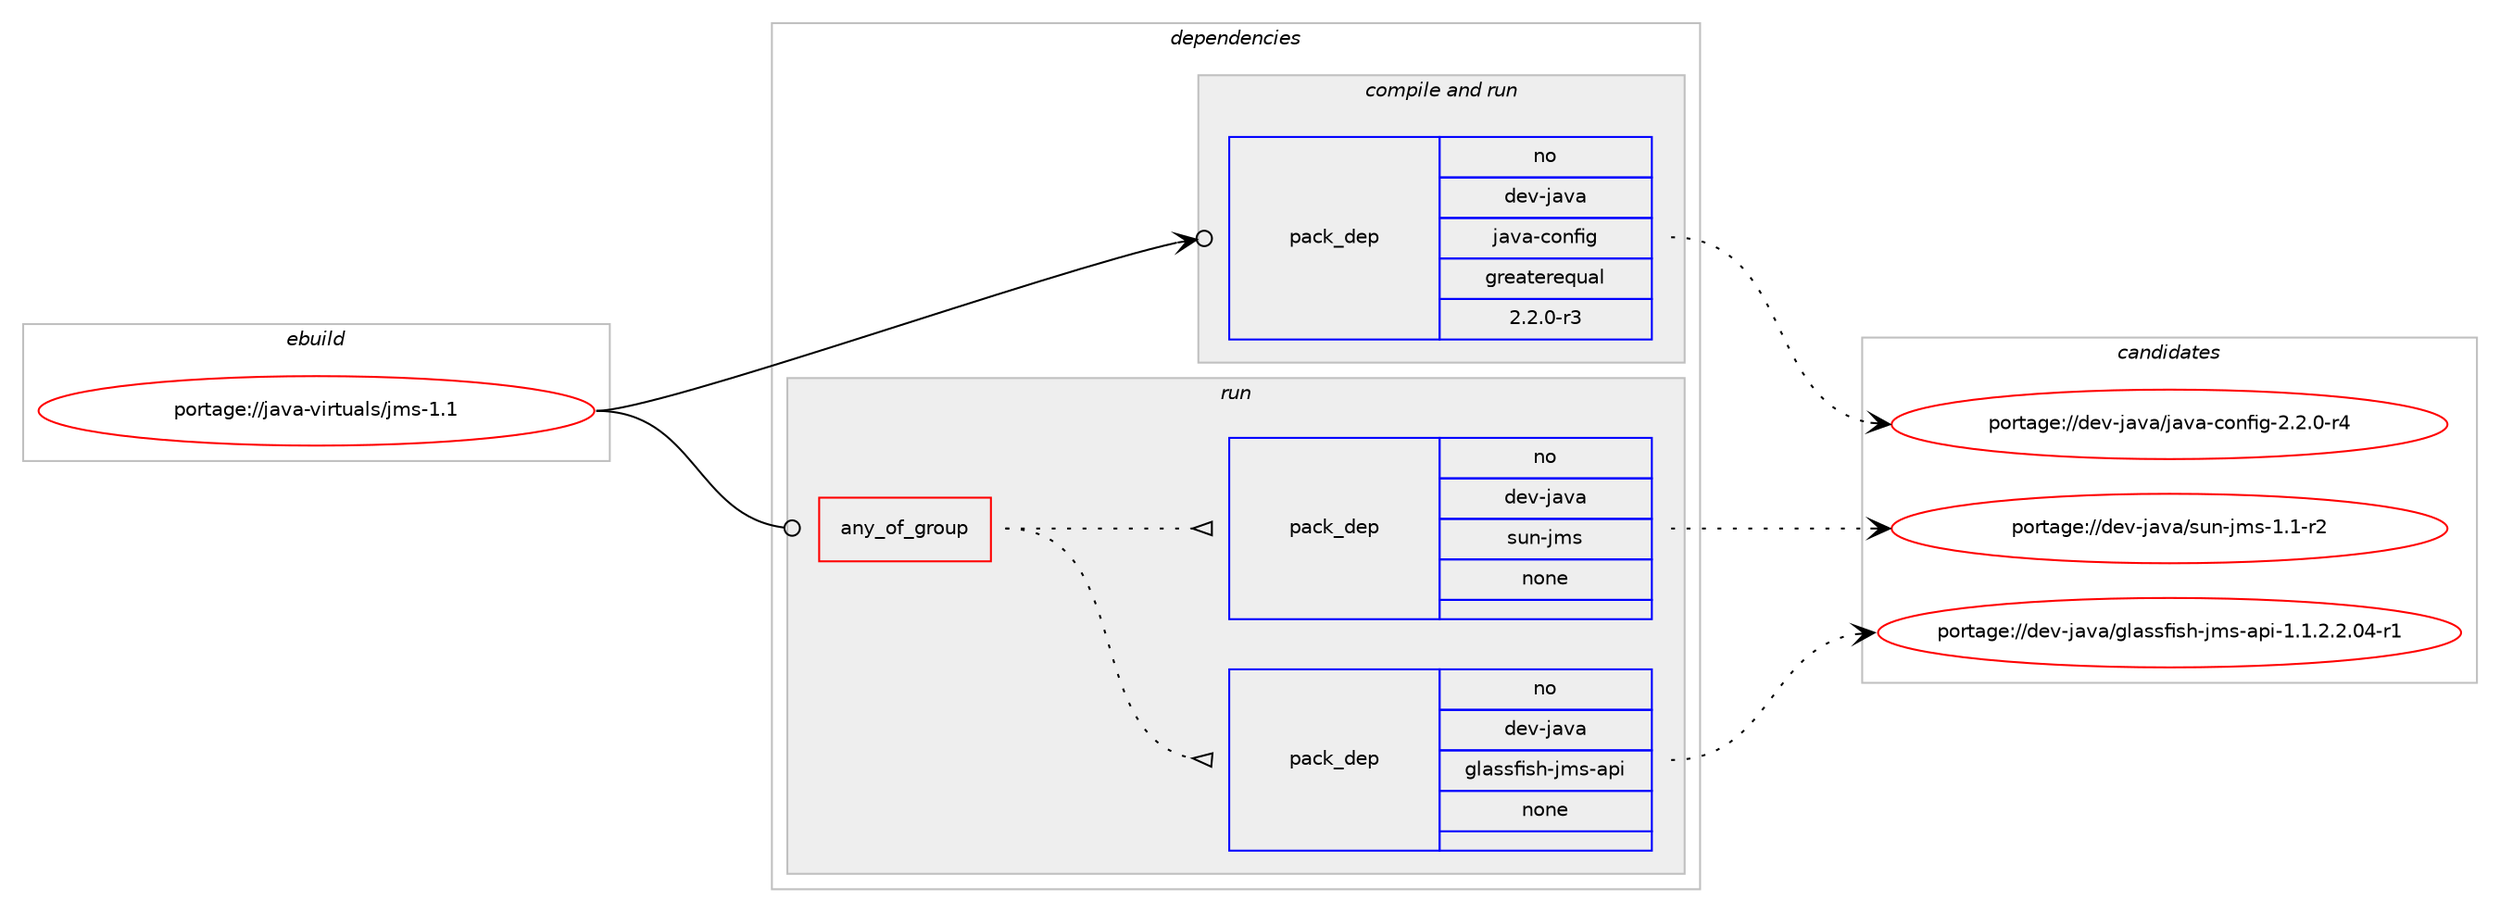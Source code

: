 digraph prolog {

# *************
# Graph options
# *************

newrank=true;
concentrate=true;
compound=true;
graph [rankdir=LR,fontname=Helvetica,fontsize=10,ranksep=1.5];#, ranksep=2.5, nodesep=0.2];
edge  [arrowhead=vee];
node  [fontname=Helvetica,fontsize=10];

# **********
# The ebuild
# **********

subgraph cluster_leftcol {
color=gray;
rank=same;
label=<<i>ebuild</i>>;
id [label="portage://java-virtuals/jms-1.1", color=red, width=4, href="../java-virtuals/jms-1.1.svg"];
}

# ****************
# The dependencies
# ****************

subgraph cluster_midcol {
color=gray;
label=<<i>dependencies</i>>;
subgraph cluster_compile {
fillcolor="#eeeeee";
style=filled;
label=<<i>compile</i>>;
}
subgraph cluster_compileandrun {
fillcolor="#eeeeee";
style=filled;
label=<<i>compile and run</i>>;
subgraph pack205238 {
dependency284275 [label=<<TABLE BORDER="0" CELLBORDER="1" CELLSPACING="0" CELLPADDING="4" WIDTH="220"><TR><TD ROWSPAN="6" CELLPADDING="30">pack_dep</TD></TR><TR><TD WIDTH="110">no</TD></TR><TR><TD>dev-java</TD></TR><TR><TD>java-config</TD></TR><TR><TD>greaterequal</TD></TR><TR><TD>2.2.0-r3</TD></TR></TABLE>>, shape=none, color=blue];
}
id:e -> dependency284275:w [weight=20,style="solid",arrowhead="odotvee"];
}
subgraph cluster_run {
fillcolor="#eeeeee";
style=filled;
label=<<i>run</i>>;
subgraph any4064 {
dependency284276 [label=<<TABLE BORDER="0" CELLBORDER="1" CELLSPACING="0" CELLPADDING="4"><TR><TD CELLPADDING="10">any_of_group</TD></TR></TABLE>>, shape=none, color=red];subgraph pack205239 {
dependency284277 [label=<<TABLE BORDER="0" CELLBORDER="1" CELLSPACING="0" CELLPADDING="4" WIDTH="220"><TR><TD ROWSPAN="6" CELLPADDING="30">pack_dep</TD></TR><TR><TD WIDTH="110">no</TD></TR><TR><TD>dev-java</TD></TR><TR><TD>glassfish-jms-api</TD></TR><TR><TD>none</TD></TR><TR><TD></TD></TR></TABLE>>, shape=none, color=blue];
}
dependency284276:e -> dependency284277:w [weight=20,style="dotted",arrowhead="oinv"];
subgraph pack205240 {
dependency284278 [label=<<TABLE BORDER="0" CELLBORDER="1" CELLSPACING="0" CELLPADDING="4" WIDTH="220"><TR><TD ROWSPAN="6" CELLPADDING="30">pack_dep</TD></TR><TR><TD WIDTH="110">no</TD></TR><TR><TD>dev-java</TD></TR><TR><TD>sun-jms</TD></TR><TR><TD>none</TD></TR><TR><TD></TD></TR></TABLE>>, shape=none, color=blue];
}
dependency284276:e -> dependency284278:w [weight=20,style="dotted",arrowhead="oinv"];
}
id:e -> dependency284276:w [weight=20,style="solid",arrowhead="odot"];
}
}

# **************
# The candidates
# **************

subgraph cluster_choices {
rank=same;
color=gray;
label=<<i>candidates</i>>;

subgraph choice205238 {
color=black;
nodesep=1;
choiceportage10010111845106971189747106971189745991111101021051034550465046484511452 [label="portage://dev-java/java-config-2.2.0-r4", color=red, width=4,href="../dev-java/java-config-2.2.0-r4.svg"];
dependency284275:e -> choiceportage10010111845106971189747106971189745991111101021051034550465046484511452:w [style=dotted,weight="100"];
}
subgraph choice205239 {
color=black;
nodesep=1;
choiceportage100101118451069711897471031089711511510210511510445106109115459711210545494649465046504648524511449 [label="portage://dev-java/glassfish-jms-api-1.1.2.2.04-r1", color=red, width=4,href="../dev-java/glassfish-jms-api-1.1.2.2.04-r1.svg"];
dependency284277:e -> choiceportage100101118451069711897471031089711511510210511510445106109115459711210545494649465046504648524511449:w [style=dotted,weight="100"];
}
subgraph choice205240 {
color=black;
nodesep=1;
choiceportage1001011184510697118974711511711045106109115454946494511450 [label="portage://dev-java/sun-jms-1.1-r2", color=red, width=4,href="../dev-java/sun-jms-1.1-r2.svg"];
dependency284278:e -> choiceportage1001011184510697118974711511711045106109115454946494511450:w [style=dotted,weight="100"];
}
}

}

